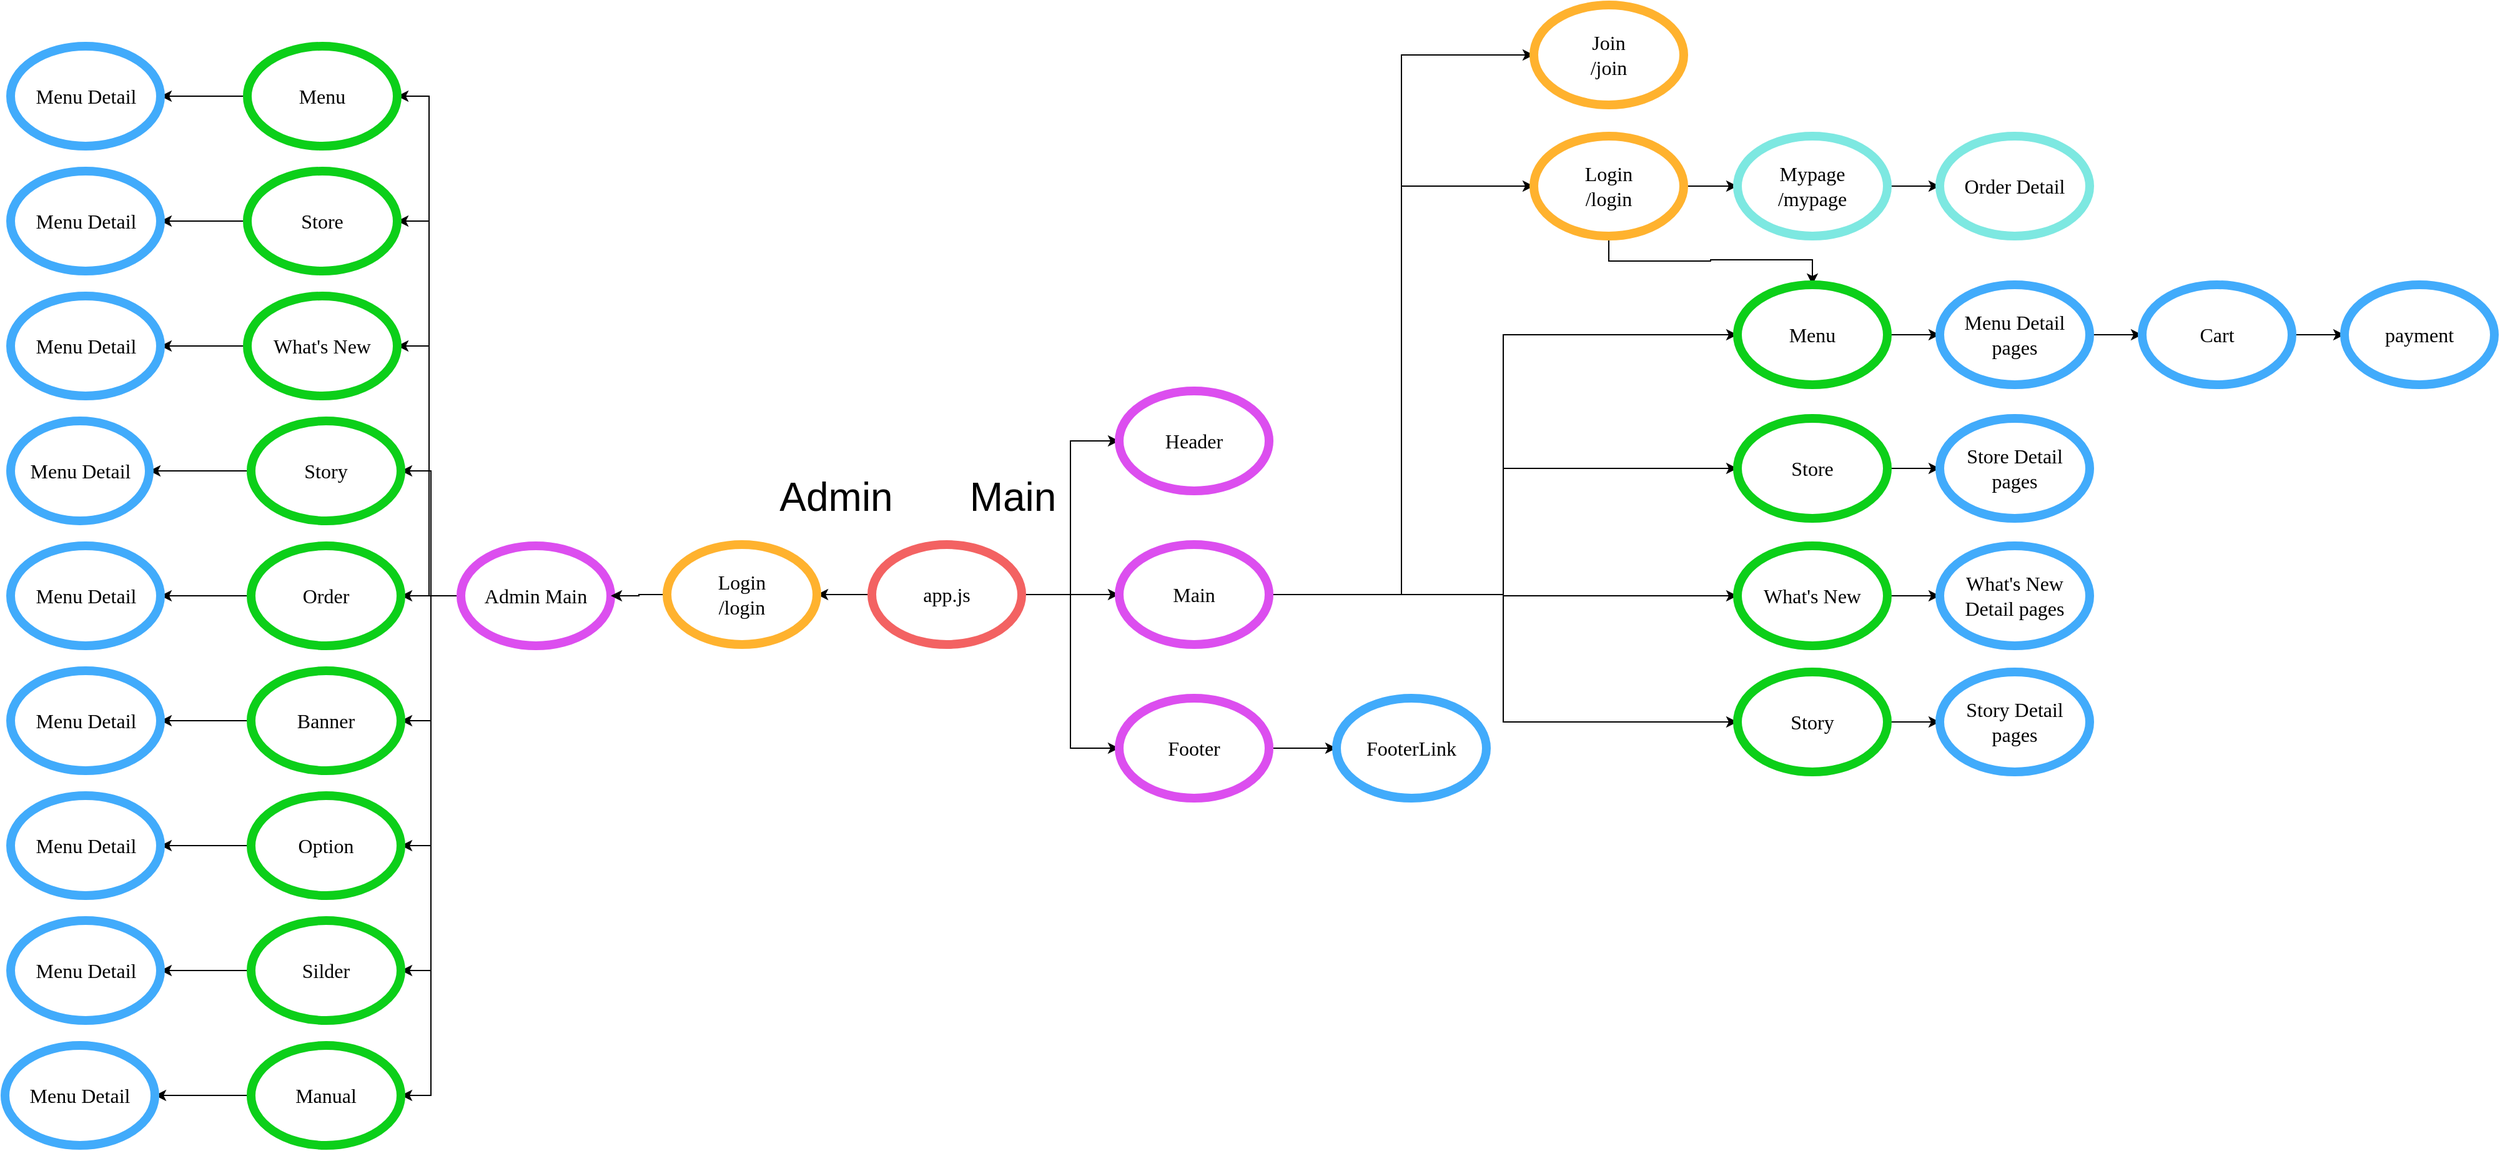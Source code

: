 <mxfile version="22.1.15" type="device">
  <diagram name="페이지-1" id="nJjQuzxzFOZdTHx67VrJ">
    <mxGraphModel dx="4049" dy="1129" grid="0" gridSize="10" guides="1" tooltips="1" connect="1" arrows="1" fold="1" page="0" pageScale="1" pageWidth="1169" pageHeight="827" background="#FFFFFF" math="0" shadow="0">
      <root>
        <mxCell id="0" />
        <mxCell id="1" parent="0" />
        <mxCell id="q1l0Mfk32L4LQjD-C9zq-31" value="" style="edgeStyle=orthogonalEdgeStyle;rounded=0;orthogonalLoop=1;jettySize=auto;html=1;verticalAlign=top;" parent="1" edge="1">
          <mxGeometry relative="1" as="geometry">
            <mxPoint x="1940" y="250" as="sourcePoint" />
          </mxGeometry>
        </mxCell>
        <mxCell id="7Ne4PcIB_8j4skOOkWno-11" value="" style="edgeStyle=orthogonalEdgeStyle;rounded=0;orthogonalLoop=1;jettySize=auto;html=1;fontStyle=0;fontSize=16;" parent="1" source="7Ne4PcIB_8j4skOOkWno-4" target="7Ne4PcIB_8j4skOOkWno-10" edge="1">
          <mxGeometry relative="1" as="geometry" />
        </mxCell>
        <mxCell id="7Ne4PcIB_8j4skOOkWno-23" style="edgeStyle=orthogonalEdgeStyle;rounded=0;orthogonalLoop=1;jettySize=auto;html=1;exitX=1;exitY=0.5;exitDx=0;exitDy=0;entryX=0;entryY=0.5;entryDx=0;entryDy=0;fontStyle=0;fontSize=16;" parent="1" source="7Ne4PcIB_8j4skOOkWno-4" target="7Ne4PcIB_8j4skOOkWno-8" edge="1">
          <mxGeometry relative="1" as="geometry" />
        </mxCell>
        <mxCell id="7Ne4PcIB_8j4skOOkWno-24" style="edgeStyle=orthogonalEdgeStyle;rounded=0;orthogonalLoop=1;jettySize=auto;html=1;exitX=1;exitY=0.5;exitDx=0;exitDy=0;entryX=0;entryY=0.5;entryDx=0;entryDy=0;fontStyle=0;fontSize=16;" parent="1" source="7Ne4PcIB_8j4skOOkWno-4" target="7Ne4PcIB_8j4skOOkWno-9" edge="1">
          <mxGeometry relative="1" as="geometry" />
        </mxCell>
        <mxCell id="xCxDMBVjV3h_iy_8SHyu-151" value="" style="edgeStyle=orthogonalEdgeStyle;rounded=0;orthogonalLoop=1;jettySize=auto;html=1;fontStyle=0;fontSize=16;" edge="1" parent="1" source="7Ne4PcIB_8j4skOOkWno-4" target="xCxDMBVjV3h_iy_8SHyu-104">
          <mxGeometry relative="1" as="geometry" />
        </mxCell>
        <mxCell id="7Ne4PcIB_8j4skOOkWno-4" value="app.js" style="ellipse;whiteSpace=wrap;html=1;strokeWidth=7;strokeColor=#f36262;fontSize=16;fontStyle=0;fontFamily=Lucida Console;" parent="1" vertex="1">
          <mxGeometry x="-1012" y="499" width="120" height="80" as="geometry" />
        </mxCell>
        <mxCell id="7Ne4PcIB_8j4skOOkWno-8" value="Header" style="ellipse;whiteSpace=wrap;html=1;strokeWidth=7;strokeColor=#dc4eef;fontSize=16;fontStyle=0;fontFamily=Lucida Console;" parent="1" vertex="1">
          <mxGeometry x="-814" y="376" width="120" height="80" as="geometry" />
        </mxCell>
        <mxCell id="xCxDMBVjV3h_iy_8SHyu-10" style="edgeStyle=orthogonalEdgeStyle;rounded=0;orthogonalLoop=1;jettySize=auto;html=1;exitX=1;exitY=0.5;exitDx=0;exitDy=0;entryX=0;entryY=0.5;entryDx=0;entryDy=0;fontStyle=0;fontSize=16;" edge="1" parent="1" source="7Ne4PcIB_8j4skOOkWno-9" target="xCxDMBVjV3h_iy_8SHyu-8">
          <mxGeometry relative="1" as="geometry" />
        </mxCell>
        <mxCell id="7Ne4PcIB_8j4skOOkWno-9" value="Footer" style="ellipse;whiteSpace=wrap;html=1;strokeWidth=7;strokeColor=#dc4eef;fontSize=16;fontStyle=0;fontFamily=Lucida Console;" parent="1" vertex="1">
          <mxGeometry x="-814" y="622" width="120" height="80" as="geometry" />
        </mxCell>
        <mxCell id="xCxDMBVjV3h_iy_8SHyu-20" style="edgeStyle=orthogonalEdgeStyle;rounded=0;orthogonalLoop=1;jettySize=auto;html=1;exitX=1;exitY=0.5;exitDx=0;exitDy=0;entryX=0;entryY=0.5;entryDx=0;entryDy=0;fontStyle=0;fontSize=16;" edge="1" parent="1" source="7Ne4PcIB_8j4skOOkWno-10" target="FywolilYDu0weeQNcM6k-2">
          <mxGeometry relative="1" as="geometry" />
        </mxCell>
        <mxCell id="xCxDMBVjV3h_iy_8SHyu-21" style="edgeStyle=orthogonalEdgeStyle;rounded=0;orthogonalLoop=1;jettySize=auto;html=1;exitX=1;exitY=0.5;exitDx=0;exitDy=0;entryX=0;entryY=0.5;entryDx=0;entryDy=0;fontStyle=0;fontSize=16;" edge="1" parent="1" source="7Ne4PcIB_8j4skOOkWno-10" target="7Ne4PcIB_8j4skOOkWno-18">
          <mxGeometry relative="1" as="geometry" />
        </mxCell>
        <mxCell id="xCxDMBVjV3h_iy_8SHyu-23" style="edgeStyle=orthogonalEdgeStyle;rounded=0;orthogonalLoop=1;jettySize=auto;html=1;exitX=1;exitY=0.5;exitDx=0;exitDy=0;entryX=0;entryY=0.5;entryDx=0;entryDy=0;fontStyle=0;fontSize=16;" edge="1" parent="1" source="7Ne4PcIB_8j4skOOkWno-10" target="FywolilYDu0weeQNcM6k-3">
          <mxGeometry relative="1" as="geometry" />
        </mxCell>
        <mxCell id="xCxDMBVjV3h_iy_8SHyu-26" style="edgeStyle=orthogonalEdgeStyle;rounded=0;orthogonalLoop=1;jettySize=auto;html=1;exitX=1;exitY=0.5;exitDx=0;exitDy=0;entryX=0;entryY=0.5;entryDx=0;entryDy=0;fontStyle=0;fontSize=16;" edge="1" parent="1" source="7Ne4PcIB_8j4skOOkWno-10" target="FywolilYDu0weeQNcM6k-4">
          <mxGeometry relative="1" as="geometry" />
        </mxCell>
        <mxCell id="xCxDMBVjV3h_iy_8SHyu-123" style="edgeStyle=orthogonalEdgeStyle;rounded=0;orthogonalLoop=1;jettySize=auto;html=1;exitX=1;exitY=0.5;exitDx=0;exitDy=0;entryX=0;entryY=0.5;entryDx=0;entryDy=0;fontStyle=0;fontSize=16;" edge="1" parent="1" source="7Ne4PcIB_8j4skOOkWno-10" target="7Ne4PcIB_8j4skOOkWno-14">
          <mxGeometry relative="1" as="geometry" />
        </mxCell>
        <mxCell id="xCxDMBVjV3h_iy_8SHyu-124" style="edgeStyle=orthogonalEdgeStyle;rounded=0;orthogonalLoop=1;jettySize=auto;html=1;exitX=1;exitY=0.5;exitDx=0;exitDy=0;entryX=0;entryY=0.5;entryDx=0;entryDy=0;fontStyle=0;fontSize=16;" edge="1" parent="1" source="7Ne4PcIB_8j4skOOkWno-10" target="7Ne4PcIB_8j4skOOkWno-15">
          <mxGeometry relative="1" as="geometry" />
        </mxCell>
        <mxCell id="7Ne4PcIB_8j4skOOkWno-10" value="Main" style="ellipse;whiteSpace=wrap;html=1;strokeWidth=7;strokeColor=#dc4eef;fontSize=16;fontStyle=0;fontFamily=Lucida Console;" parent="1" vertex="1">
          <mxGeometry x="-814" y="499" width="120" height="80" as="geometry" />
        </mxCell>
        <mxCell id="7Ne4PcIB_8j4skOOkWno-32" style="edgeStyle=orthogonalEdgeStyle;rounded=0;orthogonalLoop=1;jettySize=auto;html=1;entryX=0;entryY=0.5;entryDx=0;entryDy=0;fontStyle=0;fontSize=16;" parent="1" source="7Ne4PcIB_8j4skOOkWno-14" target="7Ne4PcIB_8j4skOOkWno-16" edge="1">
          <mxGeometry relative="1" as="geometry" />
        </mxCell>
        <mxCell id="xCxDMBVjV3h_iy_8SHyu-83" style="edgeStyle=orthogonalEdgeStyle;rounded=0;orthogonalLoop=1;jettySize=auto;html=1;exitX=0.5;exitY=1;exitDx=0;exitDy=0;entryX=0.5;entryY=0;entryDx=0;entryDy=0;fontStyle=0;fontSize=16;" edge="1" parent="1" source="7Ne4PcIB_8j4skOOkWno-14" target="FywolilYDu0weeQNcM6k-2">
          <mxGeometry relative="1" as="geometry" />
        </mxCell>
        <mxCell id="7Ne4PcIB_8j4skOOkWno-14" value="Login&lt;br style=&quot;font-size: 16px;&quot;&gt;/login" style="ellipse;whiteSpace=wrap;html=1;strokeWidth=7;strokeColor=#ffb22e;fontSize=16;fontStyle=0;fontFamily=Lucida Console;" parent="1" vertex="1">
          <mxGeometry x="-482" y="172" width="120" height="80" as="geometry" />
        </mxCell>
        <mxCell id="7Ne4PcIB_8j4skOOkWno-15" value="Join&lt;br style=&quot;font-size: 16px;&quot;&gt;/join" style="ellipse;whiteSpace=wrap;html=1;strokeWidth=7;strokeColor=#ffb22e;fontSize=16;fontStyle=0;fontFamily=Lucida Console;" parent="1" vertex="1">
          <mxGeometry x="-482" y="67" width="120" height="80" as="geometry" />
        </mxCell>
        <mxCell id="xCxDMBVjV3h_iy_8SHyu-139" style="edgeStyle=orthogonalEdgeStyle;rounded=0;orthogonalLoop=1;jettySize=auto;html=1;exitX=1;exitY=0.5;exitDx=0;exitDy=0;entryX=0;entryY=0.5;entryDx=0;entryDy=0;fontStyle=0;fontSize=16;" edge="1" parent="1" source="7Ne4PcIB_8j4skOOkWno-16" target="xCxDMBVjV3h_iy_8SHyu-85">
          <mxGeometry relative="1" as="geometry" />
        </mxCell>
        <mxCell id="7Ne4PcIB_8j4skOOkWno-16" value="Mypage&lt;br style=&quot;font-size: 16px;&quot;&gt;/mypage" style="ellipse;whiteSpace=wrap;html=1;strokeWidth=7;strokeColor=#7de8e1;fontSize=16;fontStyle=0;fontFamily=Lucida Console;" parent="1" vertex="1">
          <mxGeometry x="-319" y="172" width="120" height="80" as="geometry" />
        </mxCell>
        <mxCell id="xCxDMBVjV3h_iy_8SHyu-132" style="edgeStyle=orthogonalEdgeStyle;rounded=0;orthogonalLoop=1;jettySize=auto;html=1;exitX=1;exitY=0.5;exitDx=0;exitDy=0;entryX=0;entryY=0.5;entryDx=0;entryDy=0;fontStyle=0;fontSize=16;" edge="1" parent="1" source="7Ne4PcIB_8j4skOOkWno-18" target="xCxDMBVjV3h_iy_8SHyu-128">
          <mxGeometry relative="1" as="geometry" />
        </mxCell>
        <mxCell id="7Ne4PcIB_8j4skOOkWno-18" value="Store" style="ellipse;whiteSpace=wrap;html=1;strokeWidth=7;fontSize=16;fontStyle=0;fontFamily=Lucida Console;strokeColor=#0ccf19;" parent="1" vertex="1">
          <mxGeometry x="-319" y="398" width="120" height="80" as="geometry" />
        </mxCell>
        <mxCell id="xCxDMBVjV3h_iy_8SHyu-131" style="edgeStyle=orthogonalEdgeStyle;rounded=0;orthogonalLoop=1;jettySize=auto;html=1;exitX=1;exitY=0.5;exitDx=0;exitDy=0;entryX=0;entryY=0.5;entryDx=0;entryDy=0;fontStyle=0;fontSize=16;" edge="1" parent="1" source="FywolilYDu0weeQNcM6k-2" target="xCxDMBVjV3h_iy_8SHyu-127">
          <mxGeometry relative="1" as="geometry" />
        </mxCell>
        <mxCell id="FywolilYDu0weeQNcM6k-2" value="Menu" style="ellipse;whiteSpace=wrap;html=1;strokeWidth=7;fontSize=16;fontStyle=0;fontFamily=Lucida Console;strokeColor=#0ccf19;" parent="1" vertex="1">
          <mxGeometry x="-319" y="291" width="120" height="80" as="geometry" />
        </mxCell>
        <mxCell id="xCxDMBVjV3h_iy_8SHyu-133" style="edgeStyle=orthogonalEdgeStyle;rounded=0;orthogonalLoop=1;jettySize=auto;html=1;exitX=1;exitY=0.5;exitDx=0;exitDy=0;entryX=0;entryY=0.5;entryDx=0;entryDy=0;fontStyle=0;fontSize=16;" edge="1" parent="1" source="FywolilYDu0weeQNcM6k-3" target="xCxDMBVjV3h_iy_8SHyu-129">
          <mxGeometry relative="1" as="geometry" />
        </mxCell>
        <mxCell id="FywolilYDu0weeQNcM6k-3" value="What&#39;s New" style="ellipse;whiteSpace=wrap;html=1;strokeWidth=7;fontSize=16;fontStyle=0;fontFamily=Lucida Console;strokeColor=#0ccf19;" parent="1" vertex="1">
          <mxGeometry x="-319" y="500" width="120" height="80" as="geometry" />
        </mxCell>
        <mxCell id="xCxDMBVjV3h_iy_8SHyu-134" style="edgeStyle=orthogonalEdgeStyle;rounded=0;orthogonalLoop=1;jettySize=auto;html=1;exitX=1;exitY=0.5;exitDx=0;exitDy=0;entryX=0;entryY=0.5;entryDx=0;entryDy=0;fontStyle=0;fontSize=16;" edge="1" parent="1" source="FywolilYDu0weeQNcM6k-4" target="xCxDMBVjV3h_iy_8SHyu-130">
          <mxGeometry relative="1" as="geometry" />
        </mxCell>
        <mxCell id="FywolilYDu0weeQNcM6k-4" value="Story" style="ellipse;whiteSpace=wrap;html=1;strokeWidth=7;fontSize=16;fontStyle=0;fontFamily=Lucida Console;strokeColor=#0ccf19;" parent="1" vertex="1">
          <mxGeometry x="-319" y="601" width="120" height="80" as="geometry" />
        </mxCell>
        <mxCell id="xCxDMBVjV3h_iy_8SHyu-153" style="edgeStyle=orthogonalEdgeStyle;rounded=0;orthogonalLoop=1;jettySize=auto;html=1;exitX=0;exitY=0.5;exitDx=0;exitDy=0;entryX=1;entryY=0.5;entryDx=0;entryDy=0;fontStyle=0;fontSize=16;" edge="1" parent="1" source="xCxDMBVjV3h_iy_8SHyu-1" target="xCxDMBVjV3h_iy_8SHyu-100">
          <mxGeometry relative="1" as="geometry" />
        </mxCell>
        <mxCell id="xCxDMBVjV3h_iy_8SHyu-154" style="edgeStyle=orthogonalEdgeStyle;rounded=0;orthogonalLoop=1;jettySize=auto;html=1;exitX=0;exitY=0.5;exitDx=0;exitDy=0;entryX=1;entryY=0.5;entryDx=0;entryDy=0;fontStyle=0;fontSize=16;" edge="1" parent="1" source="xCxDMBVjV3h_iy_8SHyu-1" target="xCxDMBVjV3h_iy_8SHyu-101">
          <mxGeometry relative="1" as="geometry" />
        </mxCell>
        <mxCell id="xCxDMBVjV3h_iy_8SHyu-155" style="edgeStyle=orthogonalEdgeStyle;rounded=0;orthogonalLoop=1;jettySize=auto;html=1;exitX=0;exitY=0.5;exitDx=0;exitDy=0;entryX=1;entryY=0.5;entryDx=0;entryDy=0;fontStyle=0;fontSize=16;" edge="1" parent="1" source="xCxDMBVjV3h_iy_8SHyu-1" target="xCxDMBVjV3h_iy_8SHyu-102">
          <mxGeometry relative="1" as="geometry" />
        </mxCell>
        <mxCell id="xCxDMBVjV3h_iy_8SHyu-156" style="edgeStyle=orthogonalEdgeStyle;rounded=0;orthogonalLoop=1;jettySize=auto;html=1;exitX=0;exitY=0.5;exitDx=0;exitDy=0;entryX=1;entryY=0.5;entryDx=0;entryDy=0;fontStyle=0;fontSize=16;" edge="1" parent="1" source="xCxDMBVjV3h_iy_8SHyu-1" target="xCxDMBVjV3h_iy_8SHyu-103">
          <mxGeometry relative="1" as="geometry" />
        </mxCell>
        <mxCell id="xCxDMBVjV3h_iy_8SHyu-157" style="edgeStyle=orthogonalEdgeStyle;rounded=0;orthogonalLoop=1;jettySize=auto;html=1;exitX=0;exitY=0.5;exitDx=0;exitDy=0;entryX=1;entryY=0.5;entryDx=0;entryDy=0;fontStyle=0;fontSize=16;" edge="1" parent="1" source="xCxDMBVjV3h_iy_8SHyu-1" target="xCxDMBVjV3h_iy_8SHyu-106">
          <mxGeometry relative="1" as="geometry" />
        </mxCell>
        <mxCell id="xCxDMBVjV3h_iy_8SHyu-158" style="edgeStyle=orthogonalEdgeStyle;rounded=0;orthogonalLoop=1;jettySize=auto;html=1;exitX=0;exitY=0.5;exitDx=0;exitDy=0;entryX=1;entryY=0.5;entryDx=0;entryDy=0;fontStyle=0;fontSize=16;" edge="1" parent="1" source="xCxDMBVjV3h_iy_8SHyu-1" target="xCxDMBVjV3h_iy_8SHyu-107">
          <mxGeometry relative="1" as="geometry" />
        </mxCell>
        <mxCell id="xCxDMBVjV3h_iy_8SHyu-159" style="edgeStyle=orthogonalEdgeStyle;rounded=0;orthogonalLoop=1;jettySize=auto;html=1;exitX=0;exitY=0.5;exitDx=0;exitDy=0;entryX=1;entryY=0.5;entryDx=0;entryDy=0;fontStyle=0;fontSize=16;" edge="1" parent="1" source="xCxDMBVjV3h_iy_8SHyu-1" target="xCxDMBVjV3h_iy_8SHyu-108">
          <mxGeometry relative="1" as="geometry" />
        </mxCell>
        <mxCell id="xCxDMBVjV3h_iy_8SHyu-160" style="edgeStyle=orthogonalEdgeStyle;rounded=0;orthogonalLoop=1;jettySize=auto;html=1;exitX=0;exitY=0.5;exitDx=0;exitDy=0;entryX=1;entryY=0.5;entryDx=0;entryDy=0;fontStyle=0;fontSize=16;" edge="1" parent="1" source="xCxDMBVjV3h_iy_8SHyu-1" target="xCxDMBVjV3h_iy_8SHyu-109">
          <mxGeometry relative="1" as="geometry" />
        </mxCell>
        <mxCell id="xCxDMBVjV3h_iy_8SHyu-161" style="edgeStyle=orthogonalEdgeStyle;rounded=0;orthogonalLoop=1;jettySize=auto;html=1;exitX=0;exitY=0.5;exitDx=0;exitDy=0;entryX=1;entryY=0.5;entryDx=0;entryDy=0;fontStyle=0;fontSize=16;" edge="1" parent="1" source="xCxDMBVjV3h_iy_8SHyu-1" target="xCxDMBVjV3h_iy_8SHyu-110">
          <mxGeometry relative="1" as="geometry" />
        </mxCell>
        <mxCell id="xCxDMBVjV3h_iy_8SHyu-1" value="Admin Main" style="ellipse;whiteSpace=wrap;html=1;strokeWidth=7;strokeColor=#dc4eef;fontSize=16;fontStyle=0;fontFamily=Lucida Console;" vertex="1" parent="1">
          <mxGeometry x="-1341" y="500" width="120" height="80" as="geometry" />
        </mxCell>
        <mxCell id="xCxDMBVjV3h_iy_8SHyu-8" value="FooterLink" style="ellipse;whiteSpace=wrap;html=1;strokeWidth=7;strokeColor=#41abfb;fontSize=16;fontStyle=0;fontFamily=Lucida Console;" vertex="1" parent="1">
          <mxGeometry x="-640" y="622" width="120" height="80" as="geometry" />
        </mxCell>
        <mxCell id="xCxDMBVjV3h_iy_8SHyu-85" value="Order Detail" style="ellipse;whiteSpace=wrap;html=1;strokeWidth=7;strokeColor=#7de8e1;fontSize=16;fontStyle=0;fontFamily=Lucida Console;" vertex="1" parent="1">
          <mxGeometry x="-157" y="172" width="120" height="80" as="geometry" />
        </mxCell>
        <mxCell id="xCxDMBVjV3h_iy_8SHyu-141" value="" style="edgeStyle=orthogonalEdgeStyle;rounded=0;orthogonalLoop=1;jettySize=auto;html=1;fontStyle=0;fontSize=16;" edge="1" parent="1" source="xCxDMBVjV3h_iy_8SHyu-100" target="xCxDMBVjV3h_iy_8SHyu-113">
          <mxGeometry relative="1" as="geometry" />
        </mxCell>
        <mxCell id="xCxDMBVjV3h_iy_8SHyu-100" value="Menu" style="ellipse;whiteSpace=wrap;html=1;strokeWidth=7;fontSize=16;fontStyle=0;fontFamily=Lucida Console;strokeColor=#0ccf19;" vertex="1" parent="1">
          <mxGeometry x="-1512" y="100" width="120" height="80" as="geometry" />
        </mxCell>
        <mxCell id="xCxDMBVjV3h_iy_8SHyu-142" value="" style="edgeStyle=orthogonalEdgeStyle;rounded=0;orthogonalLoop=1;jettySize=auto;html=1;fontStyle=0;fontSize=16;" edge="1" parent="1" source="xCxDMBVjV3h_iy_8SHyu-101" target="xCxDMBVjV3h_iy_8SHyu-114">
          <mxGeometry relative="1" as="geometry" />
        </mxCell>
        <mxCell id="xCxDMBVjV3h_iy_8SHyu-101" value="Store" style="ellipse;whiteSpace=wrap;html=1;strokeWidth=7;fontSize=16;fontStyle=0;fontFamily=Lucida Console;strokeColor=#0ccf19;" vertex="1" parent="1">
          <mxGeometry x="-1512" y="200" width="120" height="80" as="geometry" />
        </mxCell>
        <mxCell id="xCxDMBVjV3h_iy_8SHyu-143" value="" style="edgeStyle=orthogonalEdgeStyle;rounded=0;orthogonalLoop=1;jettySize=auto;html=1;fontStyle=0;fontSize=16;" edge="1" parent="1" source="xCxDMBVjV3h_iy_8SHyu-102" target="xCxDMBVjV3h_iy_8SHyu-115">
          <mxGeometry relative="1" as="geometry" />
        </mxCell>
        <mxCell id="xCxDMBVjV3h_iy_8SHyu-102" value="What&#39;s New" style="ellipse;whiteSpace=wrap;html=1;strokeWidth=7;fontSize=16;fontStyle=0;fontFamily=Lucida Console;strokeColor=#0ccf19;" vertex="1" parent="1">
          <mxGeometry x="-1512" y="300" width="120" height="80" as="geometry" />
        </mxCell>
        <mxCell id="xCxDMBVjV3h_iy_8SHyu-144" value="" style="edgeStyle=orthogonalEdgeStyle;rounded=0;orthogonalLoop=1;jettySize=auto;html=1;fontStyle=0;fontSize=16;" edge="1" parent="1" source="xCxDMBVjV3h_iy_8SHyu-103" target="xCxDMBVjV3h_iy_8SHyu-116">
          <mxGeometry relative="1" as="geometry" />
        </mxCell>
        <mxCell id="xCxDMBVjV3h_iy_8SHyu-103" value="Story" style="ellipse;whiteSpace=wrap;html=1;strokeWidth=7;fontSize=16;fontStyle=0;fontFamily=Lucida Console;strokeColor=#0ccf19;" vertex="1" parent="1">
          <mxGeometry x="-1509" y="400" width="120" height="80" as="geometry" />
        </mxCell>
        <mxCell id="xCxDMBVjV3h_iy_8SHyu-152" value="" style="edgeStyle=orthogonalEdgeStyle;rounded=0;orthogonalLoop=1;jettySize=auto;html=1;fontStyle=0;fontSize=16;" edge="1" parent="1" source="xCxDMBVjV3h_iy_8SHyu-104" target="xCxDMBVjV3h_iy_8SHyu-1">
          <mxGeometry relative="1" as="geometry" />
        </mxCell>
        <mxCell id="xCxDMBVjV3h_iy_8SHyu-104" value="Login&lt;br style=&quot;font-size: 16px;&quot;&gt;/login" style="ellipse;whiteSpace=wrap;html=1;strokeWidth=7;strokeColor=#ffb22e;fontSize=16;fontStyle=0;fontFamily=Lucida Console;" vertex="1" parent="1">
          <mxGeometry x="-1176" y="499" width="120" height="80" as="geometry" />
        </mxCell>
        <mxCell id="xCxDMBVjV3h_iy_8SHyu-145" value="" style="edgeStyle=orthogonalEdgeStyle;rounded=0;orthogonalLoop=1;jettySize=auto;html=1;fontStyle=0;fontSize=16;" edge="1" parent="1" source="xCxDMBVjV3h_iy_8SHyu-106" target="xCxDMBVjV3h_iy_8SHyu-117">
          <mxGeometry relative="1" as="geometry" />
        </mxCell>
        <mxCell id="xCxDMBVjV3h_iy_8SHyu-106" value="Order" style="ellipse;whiteSpace=wrap;html=1;strokeWidth=7;fontSize=16;fontStyle=0;fontFamily=Lucida Console;strokeColor=#0ccf19;" vertex="1" parent="1">
          <mxGeometry x="-1509" y="500" width="120" height="80" as="geometry" />
        </mxCell>
        <mxCell id="xCxDMBVjV3h_iy_8SHyu-146" value="" style="edgeStyle=orthogonalEdgeStyle;rounded=0;orthogonalLoop=1;jettySize=auto;html=1;fontStyle=0;fontSize=16;" edge="1" parent="1" source="xCxDMBVjV3h_iy_8SHyu-107" target="xCxDMBVjV3h_iy_8SHyu-118">
          <mxGeometry relative="1" as="geometry" />
        </mxCell>
        <mxCell id="xCxDMBVjV3h_iy_8SHyu-107" value="Banner" style="ellipse;whiteSpace=wrap;html=1;strokeWidth=7;fontSize=16;fontStyle=0;fontFamily=Lucida Console;strokeColor=#0ccf19;" vertex="1" parent="1">
          <mxGeometry x="-1509" y="600" width="120" height="80" as="geometry" />
        </mxCell>
        <mxCell id="xCxDMBVjV3h_iy_8SHyu-147" value="" style="edgeStyle=orthogonalEdgeStyle;rounded=0;orthogonalLoop=1;jettySize=auto;html=1;fontStyle=0;fontSize=16;" edge="1" parent="1" source="xCxDMBVjV3h_iy_8SHyu-108" target="xCxDMBVjV3h_iy_8SHyu-119">
          <mxGeometry relative="1" as="geometry" />
        </mxCell>
        <mxCell id="xCxDMBVjV3h_iy_8SHyu-108" value="Option" style="ellipse;whiteSpace=wrap;html=1;strokeWidth=7;fontSize=16;fontStyle=0;fontFamily=Lucida Console;strokeColor=#0ccf19;" vertex="1" parent="1">
          <mxGeometry x="-1509" y="700" width="120" height="80" as="geometry" />
        </mxCell>
        <mxCell id="xCxDMBVjV3h_iy_8SHyu-148" value="" style="edgeStyle=orthogonalEdgeStyle;rounded=0;orthogonalLoop=1;jettySize=auto;html=1;fontStyle=0;fontSize=16;" edge="1" parent="1" source="xCxDMBVjV3h_iy_8SHyu-109" target="xCxDMBVjV3h_iy_8SHyu-120">
          <mxGeometry relative="1" as="geometry" />
        </mxCell>
        <mxCell id="xCxDMBVjV3h_iy_8SHyu-109" value="Silder" style="ellipse;whiteSpace=wrap;html=1;strokeWidth=7;fontSize=16;fontStyle=0;fontFamily=Lucida Console;strokeColor=#0ccf19;" vertex="1" parent="1">
          <mxGeometry x="-1509" y="800" width="120" height="80" as="geometry" />
        </mxCell>
        <mxCell id="xCxDMBVjV3h_iy_8SHyu-149" value="" style="edgeStyle=orthogonalEdgeStyle;rounded=0;orthogonalLoop=1;jettySize=auto;html=1;fontStyle=0;fontSize=16;" edge="1" parent="1" source="xCxDMBVjV3h_iy_8SHyu-110" target="xCxDMBVjV3h_iy_8SHyu-140">
          <mxGeometry relative="1" as="geometry" />
        </mxCell>
        <mxCell id="xCxDMBVjV3h_iy_8SHyu-110" value="Manual" style="ellipse;whiteSpace=wrap;html=1;strokeWidth=7;fontSize=16;fontStyle=0;fontFamily=Lucida Console;strokeColor=#0ccf19;" vertex="1" parent="1">
          <mxGeometry x="-1509" y="900" width="120" height="80" as="geometry" />
        </mxCell>
        <mxCell id="xCxDMBVjV3h_iy_8SHyu-113" value="Menu Detail" style="ellipse;whiteSpace=wrap;html=1;strokeWidth=7;strokeColor=#41abfb;fontSize=16;fontStyle=0;fontFamily=Lucida Console;" vertex="1" parent="1">
          <mxGeometry x="-1701.5" y="100" width="120" height="80" as="geometry" />
        </mxCell>
        <mxCell id="xCxDMBVjV3h_iy_8SHyu-114" value="Menu Detail" style="ellipse;whiteSpace=wrap;html=1;strokeWidth=7;strokeColor=#41abfb;fontSize=16;fontStyle=0;fontFamily=Lucida Console;" vertex="1" parent="1">
          <mxGeometry x="-1701.5" y="200" width="120" height="80" as="geometry" />
        </mxCell>
        <mxCell id="xCxDMBVjV3h_iy_8SHyu-115" value="Menu Detail" style="ellipse;whiteSpace=wrap;html=1;strokeWidth=7;strokeColor=#41abfb;fontSize=16;fontStyle=0;fontFamily=Lucida Console;" vertex="1" parent="1">
          <mxGeometry x="-1701.5" y="300" width="120" height="80" as="geometry" />
        </mxCell>
        <mxCell id="xCxDMBVjV3h_iy_8SHyu-116" value="Menu Detail" style="ellipse;whiteSpace=wrap;html=1;strokeWidth=7;strokeColor=#41abfb;fontSize=16;fontStyle=0;fontFamily=Lucida Console;" vertex="1" parent="1">
          <mxGeometry x="-1701.5" y="400" width="111" height="80" as="geometry" />
        </mxCell>
        <mxCell id="xCxDMBVjV3h_iy_8SHyu-117" value="Menu Detail" style="ellipse;whiteSpace=wrap;html=1;strokeWidth=7;strokeColor=#41abfb;fontSize=16;fontStyle=0;fontFamily=Lucida Console;" vertex="1" parent="1">
          <mxGeometry x="-1701.5" y="500" width="120" height="80" as="geometry" />
        </mxCell>
        <mxCell id="xCxDMBVjV3h_iy_8SHyu-118" value="Menu Detail" style="ellipse;whiteSpace=wrap;html=1;strokeWidth=7;strokeColor=#41abfb;fontSize=16;fontStyle=0;fontFamily=Lucida Console;" vertex="1" parent="1">
          <mxGeometry x="-1701.5" y="600" width="120" height="80" as="geometry" />
        </mxCell>
        <mxCell id="xCxDMBVjV3h_iy_8SHyu-119" value="Menu Detail" style="ellipse;whiteSpace=wrap;html=1;strokeWidth=7;strokeColor=#41abfb;fontSize=16;fontStyle=0;fontFamily=Lucida Console;" vertex="1" parent="1">
          <mxGeometry x="-1701.5" y="700" width="120" height="80" as="geometry" />
        </mxCell>
        <mxCell id="xCxDMBVjV3h_iy_8SHyu-120" value="Menu Detail" style="ellipse;whiteSpace=wrap;html=1;strokeWidth=7;strokeColor=#41abfb;fontSize=16;fontStyle=0;fontFamily=Lucida Console;" vertex="1" parent="1">
          <mxGeometry x="-1701.5" y="800" width="120" height="80" as="geometry" />
        </mxCell>
        <mxCell id="xCxDMBVjV3h_iy_8SHyu-137" value="" style="edgeStyle=orthogonalEdgeStyle;rounded=0;orthogonalLoop=1;jettySize=auto;html=1;fontStyle=0;fontSize=16;" edge="1" parent="1" source="xCxDMBVjV3h_iy_8SHyu-127" target="xCxDMBVjV3h_iy_8SHyu-135">
          <mxGeometry relative="1" as="geometry" />
        </mxCell>
        <mxCell id="xCxDMBVjV3h_iy_8SHyu-127" value="Menu Detail pages" style="ellipse;whiteSpace=wrap;html=1;strokeWidth=7;strokeColor=#41abfb;fontSize=16;fontStyle=0;fontFamily=Lucida Console;" vertex="1" parent="1">
          <mxGeometry x="-157" y="291" width="120" height="80" as="geometry" />
        </mxCell>
        <mxCell id="xCxDMBVjV3h_iy_8SHyu-128" value="Store Detail&lt;br style=&quot;font-size: 16px;&quot;&gt;pages" style="ellipse;whiteSpace=wrap;html=1;strokeWidth=7;strokeColor=#41abfb;fontSize=16;fontStyle=0;fontFamily=Lucida Console;" vertex="1" parent="1">
          <mxGeometry x="-157" y="398" width="120" height="80" as="geometry" />
        </mxCell>
        <mxCell id="xCxDMBVjV3h_iy_8SHyu-129" value="What&#39;s New Detail pages" style="ellipse;whiteSpace=wrap;html=1;strokeWidth=7;strokeColor=#41abfb;fontSize=16;fontStyle=0;fontFamily=Lucida Console;" vertex="1" parent="1">
          <mxGeometry x="-157" y="500" width="120" height="80" as="geometry" />
        </mxCell>
        <mxCell id="xCxDMBVjV3h_iy_8SHyu-130" value="Story Detail&lt;br style=&quot;font-size: 16px;&quot;&gt;pages" style="ellipse;whiteSpace=wrap;html=1;strokeWidth=7;strokeColor=#41abfb;fontSize=16;fontStyle=0;fontFamily=Lucida Console;" vertex="1" parent="1">
          <mxGeometry x="-157" y="601" width="120" height="80" as="geometry" />
        </mxCell>
        <mxCell id="xCxDMBVjV3h_iy_8SHyu-138" value="" style="edgeStyle=orthogonalEdgeStyle;rounded=0;orthogonalLoop=1;jettySize=auto;html=1;fontStyle=0;fontSize=16;" edge="1" parent="1" source="xCxDMBVjV3h_iy_8SHyu-135" target="xCxDMBVjV3h_iy_8SHyu-136">
          <mxGeometry relative="1" as="geometry" />
        </mxCell>
        <mxCell id="xCxDMBVjV3h_iy_8SHyu-135" value="Cart" style="ellipse;whiteSpace=wrap;html=1;strokeWidth=7;strokeColor=#41abfb;fontSize=16;fontStyle=0;fontFamily=Lucida Console;" vertex="1" parent="1">
          <mxGeometry x="5" y="291" width="120" height="80" as="geometry" />
        </mxCell>
        <mxCell id="xCxDMBVjV3h_iy_8SHyu-136" value="payment" style="ellipse;whiteSpace=wrap;html=1;strokeWidth=7;strokeColor=#41abfb;fontSize=16;fontStyle=0;fontFamily=Lucida Console;" vertex="1" parent="1">
          <mxGeometry x="167" y="291" width="120" height="80" as="geometry" />
        </mxCell>
        <mxCell id="xCxDMBVjV3h_iy_8SHyu-140" value="Menu Detail" style="ellipse;whiteSpace=wrap;html=1;strokeWidth=7;strokeColor=#41abfb;fontSize=16;fontStyle=0;fontFamily=Lucida Console;" vertex="1" parent="1">
          <mxGeometry x="-1706" y="900" width="120" height="80" as="geometry" />
        </mxCell>
        <mxCell id="xCxDMBVjV3h_iy_8SHyu-162" value="&lt;font style=&quot;font-size: 32px;&quot;&gt;Main&lt;/font&gt;" style="text;html=1;strokeColor=none;fillColor=none;align=center;verticalAlign=middle;whiteSpace=wrap;rounded=0;" vertex="1" parent="1">
          <mxGeometry x="-944" y="437.5" width="90" height="47" as="geometry" />
        </mxCell>
        <mxCell id="xCxDMBVjV3h_iy_8SHyu-163" value="&lt;font style=&quot;font-size: 32px;&quot;&gt;Admin&lt;/font&gt;" style="text;html=1;strokeColor=none;fillColor=none;align=center;verticalAlign=middle;whiteSpace=wrap;rounded=0;" vertex="1" parent="1">
          <mxGeometry x="-1104" y="422" width="127" height="78" as="geometry" />
        </mxCell>
      </root>
    </mxGraphModel>
  </diagram>
</mxfile>
